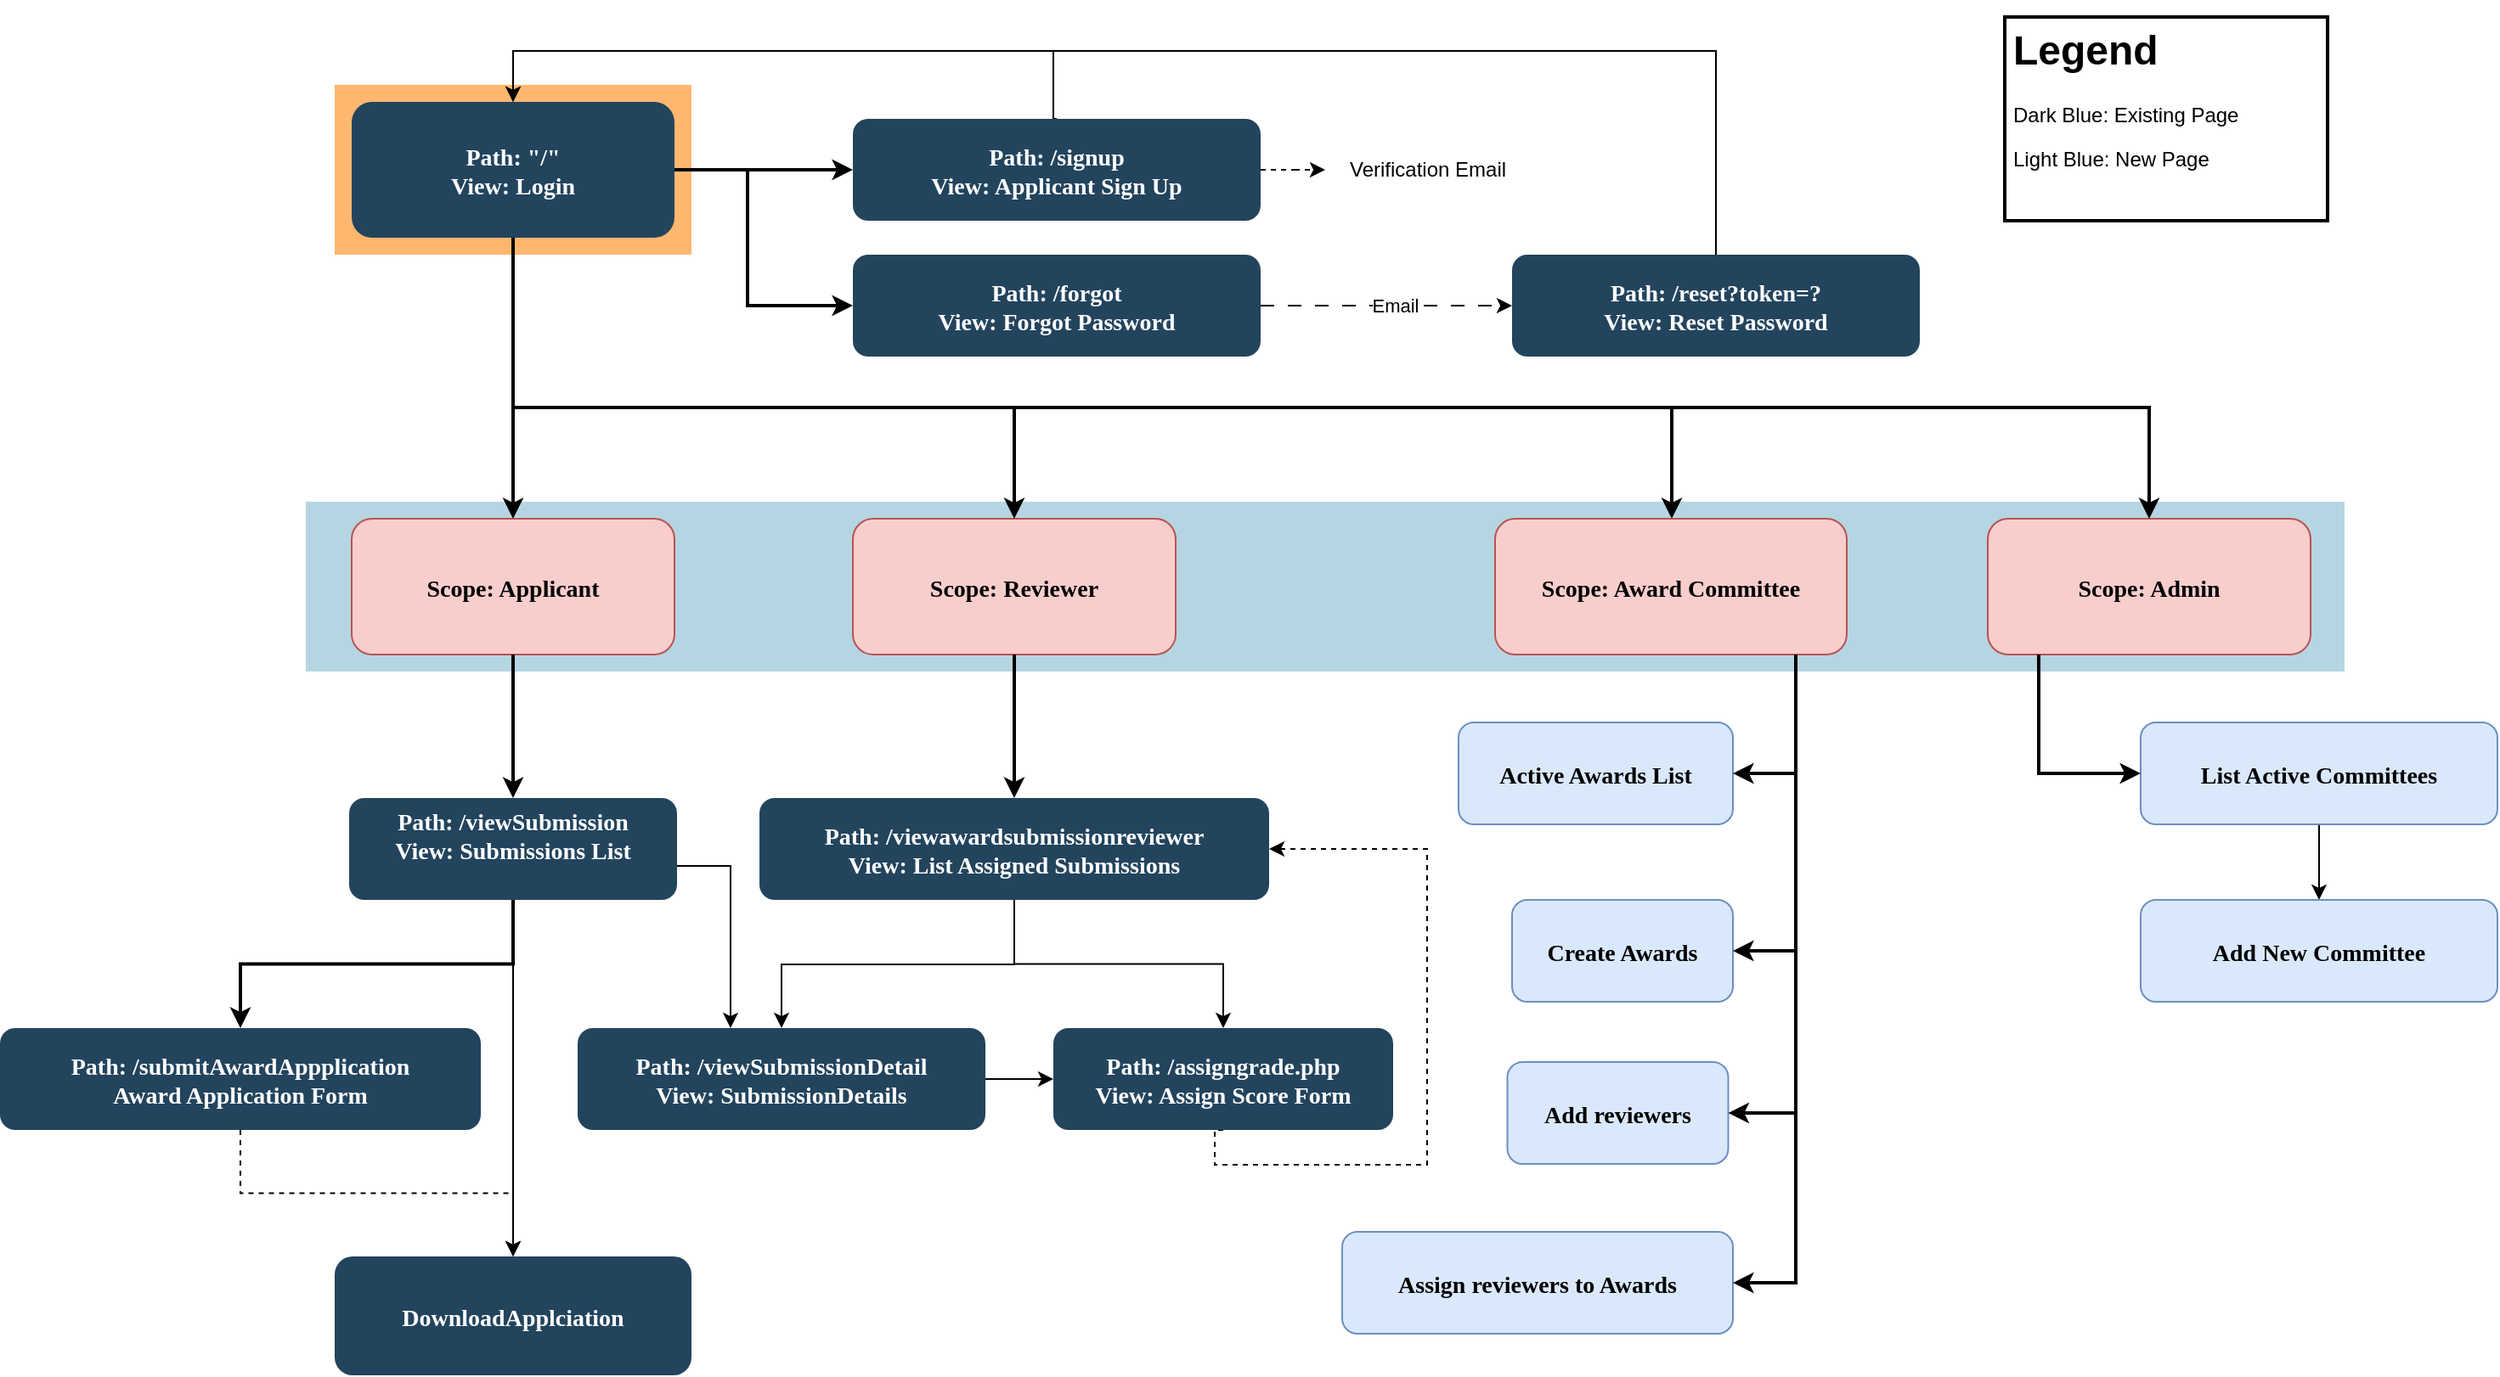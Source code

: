 <mxfile version="21.8.1" type="github">
  <diagram name="Page-1" id="2c0d36ab-eaac-3732-788b-9136903baeff">
    <mxGraphModel dx="3117.5" dy="795" grid="1" gridSize="10" guides="1" tooltips="1" connect="1" arrows="1" fold="1" page="1" pageScale="1.5" pageWidth="1169" pageHeight="827" background="none" math="0" shadow="0">
      <root>
        <mxCell id="0" />
        <mxCell id="1" parent="0" />
        <mxCell id="123" value="" style="fillColor=#FF9933;strokeColor=none;opacity=70;" parent="1" vertex="1">
          <mxGeometry x="97" y="80.0" width="210" height="100.0" as="geometry" />
        </mxCell>
        <mxCell id="122" value="" style="fillColor=#10739E;strokeColor=none;opacity=30;" parent="1" vertex="1">
          <mxGeometry x="80" y="325.5" width="1200" height="100" as="geometry" />
        </mxCell>
        <mxCell id="Yn6bxcLCCpbbk8Qmd1Es-140" style="edgeStyle=orthogonalEdgeStyle;rounded=0;orthogonalLoop=1;jettySize=auto;html=1;strokeWidth=2;" edge="1" parent="1" source="2" target="10">
          <mxGeometry relative="1" as="geometry">
            <Array as="points">
              <mxPoint x="202" y="270" />
              <mxPoint x="884" y="270" />
            </Array>
          </mxGeometry>
        </mxCell>
        <mxCell id="2" value="Path: &quot;/&quot;&#xa;View: Login" style="rounded=1;fillColor=#23445D;gradientColor=none;strokeColor=none;fontColor=#FFFFFF;fontStyle=1;fontFamily=Tahoma;fontSize=14" parent="1" vertex="1">
          <mxGeometry x="107" y="90" width="190" height="80" as="geometry" />
        </mxCell>
        <mxCell id="4" value="Scope: Admin" style="rounded=1;fillColor=#f8cecc;strokeColor=#b85450;fontStyle=1;fontFamily=Tahoma;fontSize=14" parent="1" vertex="1">
          <mxGeometry x="1070.0" y="335.5" width="190" height="80" as="geometry" />
        </mxCell>
        <mxCell id="9" value="" style="edgeStyle=elbowEdgeStyle;elbow=vertical;strokeWidth=2;rounded=0" parent="1" source="2" target="4" edge="1">
          <mxGeometry x="337" y="215.5" width="100" height="100" as="geometry">
            <mxPoint x="337" y="315.5" as="sourcePoint" />
            <mxPoint x="437" y="215.5" as="targetPoint" />
            <Array as="points">
              <mxPoint x="830" y="270" />
            </Array>
          </mxGeometry>
        </mxCell>
        <mxCell id="10" value="Scope: Award Committee" style="rounded=1;fillColor=#f8cecc;strokeColor=#b85450;fontStyle=1;fontFamily=Tahoma;fontSize=14" parent="1" vertex="1">
          <mxGeometry x="780" y="335.5" width="207" height="80" as="geometry" />
        </mxCell>
        <mxCell id="12" value="Scope: Reviewer" style="rounded=1;fillColor=#f8cecc;strokeColor=#b85450;fontStyle=1;fontFamily=Tahoma;fontSize=14" parent="1" vertex="1">
          <mxGeometry x="402.0" y="335.5" width="190" height="80" as="geometry" />
        </mxCell>
        <mxCell id="13" value="Scope: Applicant" style="rounded=1;fillColor=#f8cecc;strokeColor=#b85450;fontStyle=1;fontFamily=Tahoma;fontSize=14" parent="1" vertex="1">
          <mxGeometry x="107" y="335.5" width="190" height="80" as="geometry" />
        </mxCell>
        <mxCell id="Yn6bxcLCCpbbk8Qmd1Es-148" style="edgeStyle=orthogonalEdgeStyle;rounded=0;orthogonalLoop=1;jettySize=auto;html=1;strokeWidth=2;" edge="1" parent="1" source="14" target="28">
          <mxGeometry relative="1" as="geometry" />
        </mxCell>
        <mxCell id="Yn6bxcLCCpbbk8Qmd1Es-156" style="edgeStyle=orthogonalEdgeStyle;rounded=0;orthogonalLoop=1;jettySize=auto;html=1;" edge="1" parent="1" source="14" target="15">
          <mxGeometry relative="1" as="geometry">
            <Array as="points">
              <mxPoint x="330" y="540" />
            </Array>
          </mxGeometry>
        </mxCell>
        <mxCell id="14" value="Path: /viewSubmission&#xa;View: Submissions List&#xa;" style="rounded=1;fillColor=#23445D;gradientColor=none;strokeColor=none;fontColor=#FFFFFF;fontStyle=1;fontFamily=Tahoma;fontSize=14" parent="1" vertex="1">
          <mxGeometry x="105.5" y="500" width="193" height="60" as="geometry" />
        </mxCell>
        <mxCell id="Yn6bxcLCCpbbk8Qmd1Es-155" style="edgeStyle=orthogonalEdgeStyle;rounded=0;orthogonalLoop=1;jettySize=auto;html=1;" edge="1" parent="1" source="15" target="26">
          <mxGeometry relative="1" as="geometry" />
        </mxCell>
        <mxCell id="15" value="Path: /viewSubmissionDetail&#xa;View: SubmissionDetails" style="rounded=1;fillColor=#23445D;gradientColor=none;strokeColor=none;fontColor=#FFFFFF;fontStyle=1;fontFamily=Tahoma;fontSize=14" parent="1" vertex="1">
          <mxGeometry x="240" y="635.5" width="240" height="60" as="geometry" />
        </mxCell>
        <mxCell id="Yn6bxcLCCpbbk8Qmd1Es-123" style="edgeStyle=orthogonalEdgeStyle;rounded=0;orthogonalLoop=1;jettySize=auto;html=1;entryX=0.5;entryY=0;entryDx=0;entryDy=0;exitX=0.5;exitY=0;exitDx=0;exitDy=0;" edge="1" parent="1" source="16" target="2">
          <mxGeometry relative="1" as="geometry">
            <Array as="points">
              <mxPoint x="520" y="100" />
              <mxPoint x="520" y="60" />
              <mxPoint x="202" y="60" />
            </Array>
          </mxGeometry>
        </mxCell>
        <mxCell id="Yn6bxcLCCpbbk8Qmd1Es-263" style="edgeStyle=orthogonalEdgeStyle;rounded=0;orthogonalLoop=1;jettySize=auto;html=1;dashed=1;" edge="1" parent="1" source="16" target="Yn6bxcLCCpbbk8Qmd1Es-264">
          <mxGeometry relative="1" as="geometry">
            <mxPoint x="710" y="130" as="targetPoint" />
          </mxGeometry>
        </mxCell>
        <mxCell id="16" value="Path: /signup&#xa;View: Applicant Sign Up" style="rounded=1;fillColor=#23445D;gradientColor=none;strokeColor=none;fontColor=#FFFFFF;fontStyle=1;fontFamily=Tahoma;fontSize=14" parent="1" vertex="1">
          <mxGeometry x="402" y="100" width="240" height="60" as="geometry" />
        </mxCell>
        <mxCell id="17" value="Path: /forgot&#xa;View: Forgot Password" style="rounded=1;fillColor=#23445D;gradientColor=none;strokeColor=none;fontColor=#FFFFFF;fontStyle=1;fontFamily=Tahoma;fontSize=14" parent="1" vertex="1">
          <mxGeometry x="402" y="180" width="240" height="60" as="geometry" />
        </mxCell>
        <mxCell id="Yn6bxcLCCpbbk8Qmd1Es-151" style="edgeStyle=orthogonalEdgeStyle;rounded=0;orthogonalLoop=1;jettySize=auto;html=1;" edge="1" parent="1" source="Yn6bxcLCCpbbk8Qmd1Es-152" target="15">
          <mxGeometry relative="1" as="geometry">
            <Array as="points">
              <mxPoint x="497" y="598" />
              <mxPoint x="360" y="598" />
            </Array>
          </mxGeometry>
        </mxCell>
        <mxCell id="Yn6bxcLCCpbbk8Qmd1Es-159" style="edgeStyle=orthogonalEdgeStyle;rounded=0;orthogonalLoop=1;jettySize=auto;html=1;exitX=0.5;exitY=1;exitDx=0;exitDy=0;entryX=1;entryY=0.5;entryDx=0;entryDy=0;dashed=1;" edge="1" parent="1" source="26" target="Yn6bxcLCCpbbk8Qmd1Es-152">
          <mxGeometry relative="1" as="geometry">
            <mxPoint x="625" y="820" as="targetPoint" />
            <mxPoint x="600" y="800" as="sourcePoint" />
            <Array as="points">
              <mxPoint x="615" y="716" />
              <mxPoint x="740" y="716" />
              <mxPoint x="740" y="530" />
            </Array>
          </mxGeometry>
        </mxCell>
        <mxCell id="26" value="Path: /assigngrade.php&#xa;View: Assign Score Form" style="rounded=1;fillColor=#23445D;gradientColor=none;strokeColor=none;fontColor=#FFFFFF;fontStyle=1;fontFamily=Tahoma;fontSize=14" parent="1" vertex="1">
          <mxGeometry x="520" y="635.5" width="200" height="60" as="geometry" />
        </mxCell>
        <mxCell id="27" value="DownloadApplciation" style="rounded=1;fillColor=#23445D;gradientColor=none;strokeColor=none;fontColor=#FFFFFF;fontStyle=1;fontFamily=Tahoma;fontSize=14" parent="1" vertex="1">
          <mxGeometry x="97" y="770" width="210" height="70" as="geometry" />
        </mxCell>
        <mxCell id="Yn6bxcLCCpbbk8Qmd1Es-150" style="edgeStyle=orthogonalEdgeStyle;rounded=0;orthogonalLoop=1;jettySize=auto;html=1;" edge="1" parent="1" source="14" target="27">
          <mxGeometry relative="1" as="geometry" />
        </mxCell>
        <mxCell id="Yn6bxcLCCpbbk8Qmd1Es-161" style="edgeStyle=orthogonalEdgeStyle;rounded=0;orthogonalLoop=1;jettySize=auto;html=1;dashed=1;" edge="1" parent="1" source="28" target="27">
          <mxGeometry relative="1" as="geometry" />
        </mxCell>
        <mxCell id="28" value="Path: /submitAwardAppplication&#xa;Award Application Form" style="rounded=1;fillColor=#23445D;gradientColor=none;strokeColor=none;fontColor=#FFFFFF;fontStyle=1;fontFamily=Tahoma;fontSize=14" parent="1" vertex="1">
          <mxGeometry x="-100" y="635.5" width="283" height="60" as="geometry" />
        </mxCell>
        <mxCell id="41" value="Active Awards List" style="rounded=1;fillColor=#dae8fc;strokeColor=#6c8ebf;fontStyle=1;fontFamily=Tahoma;fontSize=14" parent="1" vertex="1">
          <mxGeometry x="758.5" y="455.5" width="161.5" height="60" as="geometry" />
        </mxCell>
        <mxCell id="42" value="Create Awards" style="rounded=1;fillColor=#dae8fc;strokeColor=#6c8ebf;fontStyle=1;fontFamily=Tahoma;fontSize=14" parent="1" vertex="1">
          <mxGeometry x="790" y="560" width="130" height="60" as="geometry" />
        </mxCell>
        <mxCell id="43" value="Add reviewers" style="rounded=1;fillColor=#dae8fc;strokeColor=#6c8ebf;fontStyle=1;fontFamily=Tahoma;fontSize=14" parent="1" vertex="1">
          <mxGeometry x="787.25" y="655.5" width="130" height="60" as="geometry" />
        </mxCell>
        <mxCell id="Yn6bxcLCCpbbk8Qmd1Es-244" style="edgeStyle=orthogonalEdgeStyle;rounded=0;orthogonalLoop=1;jettySize=auto;html=1;" edge="1" parent="1" source="47" target="Yn6bxcLCCpbbk8Qmd1Es-243">
          <mxGeometry relative="1" as="geometry" />
        </mxCell>
        <mxCell id="47" value="List Active Committees" style="rounded=1;fillColor=#dae8fc;strokeColor=#6c8ebf;fontStyle=1;fontFamily=Tahoma;fontSize=14" parent="1" vertex="1">
          <mxGeometry x="1160" y="455.5" width="210" height="60" as="geometry" />
        </mxCell>
        <mxCell id="59" value="" style="edgeStyle=elbowEdgeStyle;elbow=vertical;strokeWidth=2;rounded=0;entryX=0.5;entryY=0;entryDx=0;entryDy=0;" parent="1" source="2" target="12" edge="1">
          <mxGeometry x="347" y="225.5" width="100" height="100" as="geometry">
            <mxPoint x="862.0" y="275.5" as="sourcePoint" />
            <mxPoint x="1467.0" y="345.5" as="targetPoint" />
            <Array as="points">
              <mxPoint x="420" y="270" />
            </Array>
          </mxGeometry>
        </mxCell>
        <mxCell id="61" value="" style="edgeStyle=elbowEdgeStyle;elbow=vertical;strokeWidth=2;rounded=0" parent="1" source="2" target="13" edge="1">
          <mxGeometry x="-23" y="135.5" width="100" height="100" as="geometry">
            <mxPoint x="-23" y="235.5" as="sourcePoint" />
            <mxPoint x="77" y="135.5" as="targetPoint" />
          </mxGeometry>
        </mxCell>
        <mxCell id="62" value="" style="edgeStyle=elbowEdgeStyle;elbow=vertical;strokeWidth=2;rounded=0" parent="1" source="13" target="14" edge="1">
          <mxGeometry x="-23" y="135.5" width="100" height="100" as="geometry">
            <mxPoint x="-23" y="235.5" as="sourcePoint" />
            <mxPoint x="77" y="135.5" as="targetPoint" />
          </mxGeometry>
        </mxCell>
        <mxCell id="64" value="" style="edgeStyle=elbowEdgeStyle;elbow=horizontal;strokeWidth=2;rounded=0;exitX=1;exitY=0.5;exitDx=0;exitDy=0;" parent="1" source="2" target="16" edge="1">
          <mxGeometry x="-23" y="135.5" width="100" height="100" as="geometry">
            <mxPoint x="-23" y="235.5" as="sourcePoint" />
            <mxPoint x="77" y="135.5" as="targetPoint" />
            <Array as="points">
              <mxPoint x="320" y="130" />
            </Array>
          </mxGeometry>
        </mxCell>
        <mxCell id="65" value="" style="edgeStyle=elbowEdgeStyle;elbow=horizontal;strokeWidth=2;rounded=0;exitX=1;exitY=0.5;exitDx=0;exitDy=0;" parent="1" source="2" target="17" edge="1">
          <mxGeometry x="-23" y="135.5" width="100" height="100" as="geometry">
            <mxPoint x="-23" y="235.5" as="sourcePoint" />
            <mxPoint x="77" y="135.5" as="targetPoint" />
            <Array as="points">
              <mxPoint x="340" y="170" />
            </Array>
          </mxGeometry>
        </mxCell>
        <mxCell id="82" value="" style="edgeStyle=elbowEdgeStyle;elbow=horizontal;strokeWidth=2;rounded=0" parent="1" source="10" target="42" edge="1">
          <mxGeometry x="-23" y="135.5" width="100" height="100" as="geometry">
            <mxPoint x="1010" y="530" as="sourcePoint" />
            <mxPoint x="77" y="135.5" as="targetPoint" />
            <Array as="points">
              <mxPoint x="957" y="535.5" />
            </Array>
          </mxGeometry>
        </mxCell>
        <mxCell id="83" value="" style="edgeStyle=elbowEdgeStyle;elbow=horizontal;strokeWidth=2;rounded=0" parent="1" source="10" target="43" edge="1">
          <mxGeometry x="-23" y="135.5" width="100" height="100" as="geometry">
            <mxPoint x="1010" y="510" as="sourcePoint" />
            <mxPoint x="77" y="135.5" as="targetPoint" />
            <Array as="points">
              <mxPoint x="957" y="585.5" />
            </Array>
          </mxGeometry>
        </mxCell>
        <mxCell id="86" value="" style="edgeStyle=elbowEdgeStyle;elbow=horizontal;strokeWidth=2;rounded=0;entryX=0;entryY=0.5;entryDx=0;entryDy=0;" parent="1" source="4" target="47" edge="1">
          <mxGeometry x="-23" y="135.5" width="100" height="100" as="geometry">
            <mxPoint x="1100" y="417" as="sourcePoint" />
            <mxPoint x="57" y="135.5" as="targetPoint" />
            <Array as="points">
              <mxPoint x="1100" y="450" />
            </Array>
          </mxGeometry>
        </mxCell>
        <mxCell id="100" value="" style="edgeStyle=elbowEdgeStyle;elbow=vertical;strokeWidth=2;rounded=0" parent="1" source="12" target="Yn6bxcLCCpbbk8Qmd1Es-152" edge="1">
          <mxGeometry x="-23" y="135.5" width="100" height="100" as="geometry">
            <mxPoint x="-23" y="235.5" as="sourcePoint" />
            <mxPoint x="715" y="455.5" as="targetPoint" />
          </mxGeometry>
        </mxCell>
        <mxCell id="Yn6bxcLCCpbbk8Qmd1Es-139" style="edgeStyle=orthogonalEdgeStyle;rounded=0;orthogonalLoop=1;jettySize=auto;html=1;entryX=0.5;entryY=0;entryDx=0;entryDy=0;exitX=0.5;exitY=0;exitDx=0;exitDy=0;" edge="1" parent="1" source="Yn6bxcLCCpbbk8Qmd1Es-124" target="2">
          <mxGeometry relative="1" as="geometry">
            <Array as="points">
              <mxPoint x="910" y="60" />
              <mxPoint x="202" y="60" />
            </Array>
          </mxGeometry>
        </mxCell>
        <mxCell id="Yn6bxcLCCpbbk8Qmd1Es-124" value="Path: /reset?token=?&#xa;View: Reset Password" style="rounded=1;fillColor=#23445D;gradientColor=none;strokeColor=none;fontColor=#FFFFFF;fontStyle=1;fontFamily=Tahoma;fontSize=14" vertex="1" parent="1">
          <mxGeometry x="790" y="180" width="240" height="60" as="geometry" />
        </mxCell>
        <mxCell id="Yn6bxcLCCpbbk8Qmd1Es-134" value="" style="edgeStyle=orthogonalEdgeStyle;rounded=0;orthogonalLoop=1;jettySize=auto;html=1;dashed=1;dashPattern=8 8;entryX=0;entryY=0.5;entryDx=0;entryDy=0;" edge="1" parent="1" source="17" target="Yn6bxcLCCpbbk8Qmd1Es-124">
          <mxGeometry relative="1" as="geometry">
            <mxPoint x="580" y="210" as="sourcePoint" />
            <mxPoint x="790" y="210" as="targetPoint" />
          </mxGeometry>
        </mxCell>
        <mxCell id="Yn6bxcLCCpbbk8Qmd1Es-137" value="Email" style="edgeLabel;html=1;align=center;verticalAlign=middle;resizable=0;points=[];" vertex="1" connectable="0" parent="Yn6bxcLCCpbbk8Qmd1Es-134">
          <mxGeometry x="-0.144" relative="1" as="geometry">
            <mxPoint x="15" as="offset" />
          </mxGeometry>
        </mxCell>
        <mxCell id="Yn6bxcLCCpbbk8Qmd1Es-146" style="edgeStyle=orthogonalEdgeStyle;rounded=0;orthogonalLoop=1;jettySize=auto;html=1;exitX=0.5;exitY=1;exitDx=0;exitDy=0;" edge="1" parent="1" source="28" target="28">
          <mxGeometry relative="1" as="geometry" />
        </mxCell>
        <mxCell id="Yn6bxcLCCpbbk8Qmd1Es-154" style="edgeStyle=orthogonalEdgeStyle;rounded=0;orthogonalLoop=1;jettySize=auto;html=1;" edge="1" parent="1" source="Yn6bxcLCCpbbk8Qmd1Es-152" target="26">
          <mxGeometry relative="1" as="geometry" />
        </mxCell>
        <mxCell id="Yn6bxcLCCpbbk8Qmd1Es-152" value="Path: /viewawardsubmissionreviewer&#xa;View: List Assigned Submissions" style="rounded=1;fillColor=#23445D;gradientColor=none;strokeColor=none;fontColor=#FFFFFF;fontStyle=1;fontFamily=Tahoma;fontSize=14" vertex="1" parent="1">
          <mxGeometry x="347" y="500" width="300" height="60" as="geometry" />
        </mxCell>
        <mxCell id="Yn6bxcLCCpbbk8Qmd1Es-158" value="" style="edgeStyle=elbowEdgeStyle;elbow=horizontal;strokeWidth=2;rounded=0;entryX=1;entryY=0.5;entryDx=0;entryDy=0;" edge="1" parent="1" source="10" target="41">
          <mxGeometry x="-23" y="135.5" width="100" height="100" as="geometry">
            <mxPoint x="990" y="470" as="sourcePoint" />
            <mxPoint x="983" y="810" as="targetPoint" />
            <Array as="points">
              <mxPoint x="957" y="480" />
            </Array>
          </mxGeometry>
        </mxCell>
        <mxCell id="Yn6bxcLCCpbbk8Qmd1Es-239" value="Assign reviewers to Awards" style="rounded=1;fillColor=#dae8fc;strokeColor=#6c8ebf;fontStyle=1;fontFamily=Tahoma;fontSize=14" vertex="1" parent="1">
          <mxGeometry x="690" y="755.5" width="230" height="60" as="geometry" />
        </mxCell>
        <mxCell id="Yn6bxcLCCpbbk8Qmd1Es-240" value="" style="edgeStyle=elbowEdgeStyle;elbow=horizontal;strokeWidth=2;rounded=0;entryX=1;entryY=0.5;entryDx=0;entryDy=0;" edge="1" parent="1" source="10" target="Yn6bxcLCCpbbk8Qmd1Es-239">
          <mxGeometry x="-23" y="135.5" width="100" height="100" as="geometry">
            <mxPoint x="1010" y="490" as="sourcePoint" />
            <mxPoint x="920" y="696" as="targetPoint" />
            <Array as="points">
              <mxPoint x="957" y="600" />
            </Array>
          </mxGeometry>
        </mxCell>
        <mxCell id="Yn6bxcLCCpbbk8Qmd1Es-243" value="Add New Committee" style="rounded=1;fillColor=#dae8fc;strokeColor=#6c8ebf;fontStyle=1;fontFamily=Tahoma;fontSize=14" vertex="1" parent="1">
          <mxGeometry x="1160" y="560" width="210" height="60" as="geometry" />
        </mxCell>
        <mxCell id="Yn6bxcLCCpbbk8Qmd1Es-248" value="&lt;h1&gt;Legend&lt;br&gt;&lt;/h1&gt;&lt;p&gt;Dark Blue: Existing Page&lt;br&gt;&lt;/p&gt;&lt;p&gt;Light Blue: New Page&lt;br&gt;&lt;br&gt;&lt;br&gt;&lt;/p&gt;" style="text;html=1;strokeColor=default;fillColor=default;spacing=5;spacingTop=-20;whiteSpace=wrap;overflow=hidden;rounded=0;strokeWidth=2;perimeterSpacing=1;fillStyle=solid;" vertex="1" parent="1">
          <mxGeometry x="1080" y="40" width="190" height="120" as="geometry" />
        </mxCell>
        <mxCell id="Yn6bxcLCCpbbk8Qmd1Es-264" value="&lt;div&gt;Verification Email&lt;/div&gt;" style="text;html=1;align=center;verticalAlign=middle;resizable=0;points=[];autosize=1;strokeColor=none;fillColor=none;rounded=0;glass=0;" vertex="1" parent="1">
          <mxGeometry x="680" y="115" width="120" height="30" as="geometry" />
        </mxCell>
      </root>
    </mxGraphModel>
  </diagram>
</mxfile>
